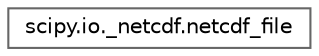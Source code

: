 digraph "Graphical Class Hierarchy"
{
 // LATEX_PDF_SIZE
  bgcolor="transparent";
  edge [fontname=Helvetica,fontsize=10,labelfontname=Helvetica,labelfontsize=10];
  node [fontname=Helvetica,fontsize=10,shape=box,height=0.2,width=0.4];
  rankdir="LR";
  Node0 [id="Node000000",label="scipy.io._netcdf.netcdf_file",height=0.2,width=0.4,color="grey40", fillcolor="white", style="filled",URL="$d1/d8f/classscipy_1_1io_1_1__netcdf_1_1netcdf__file.html",tooltip=" "];
}

